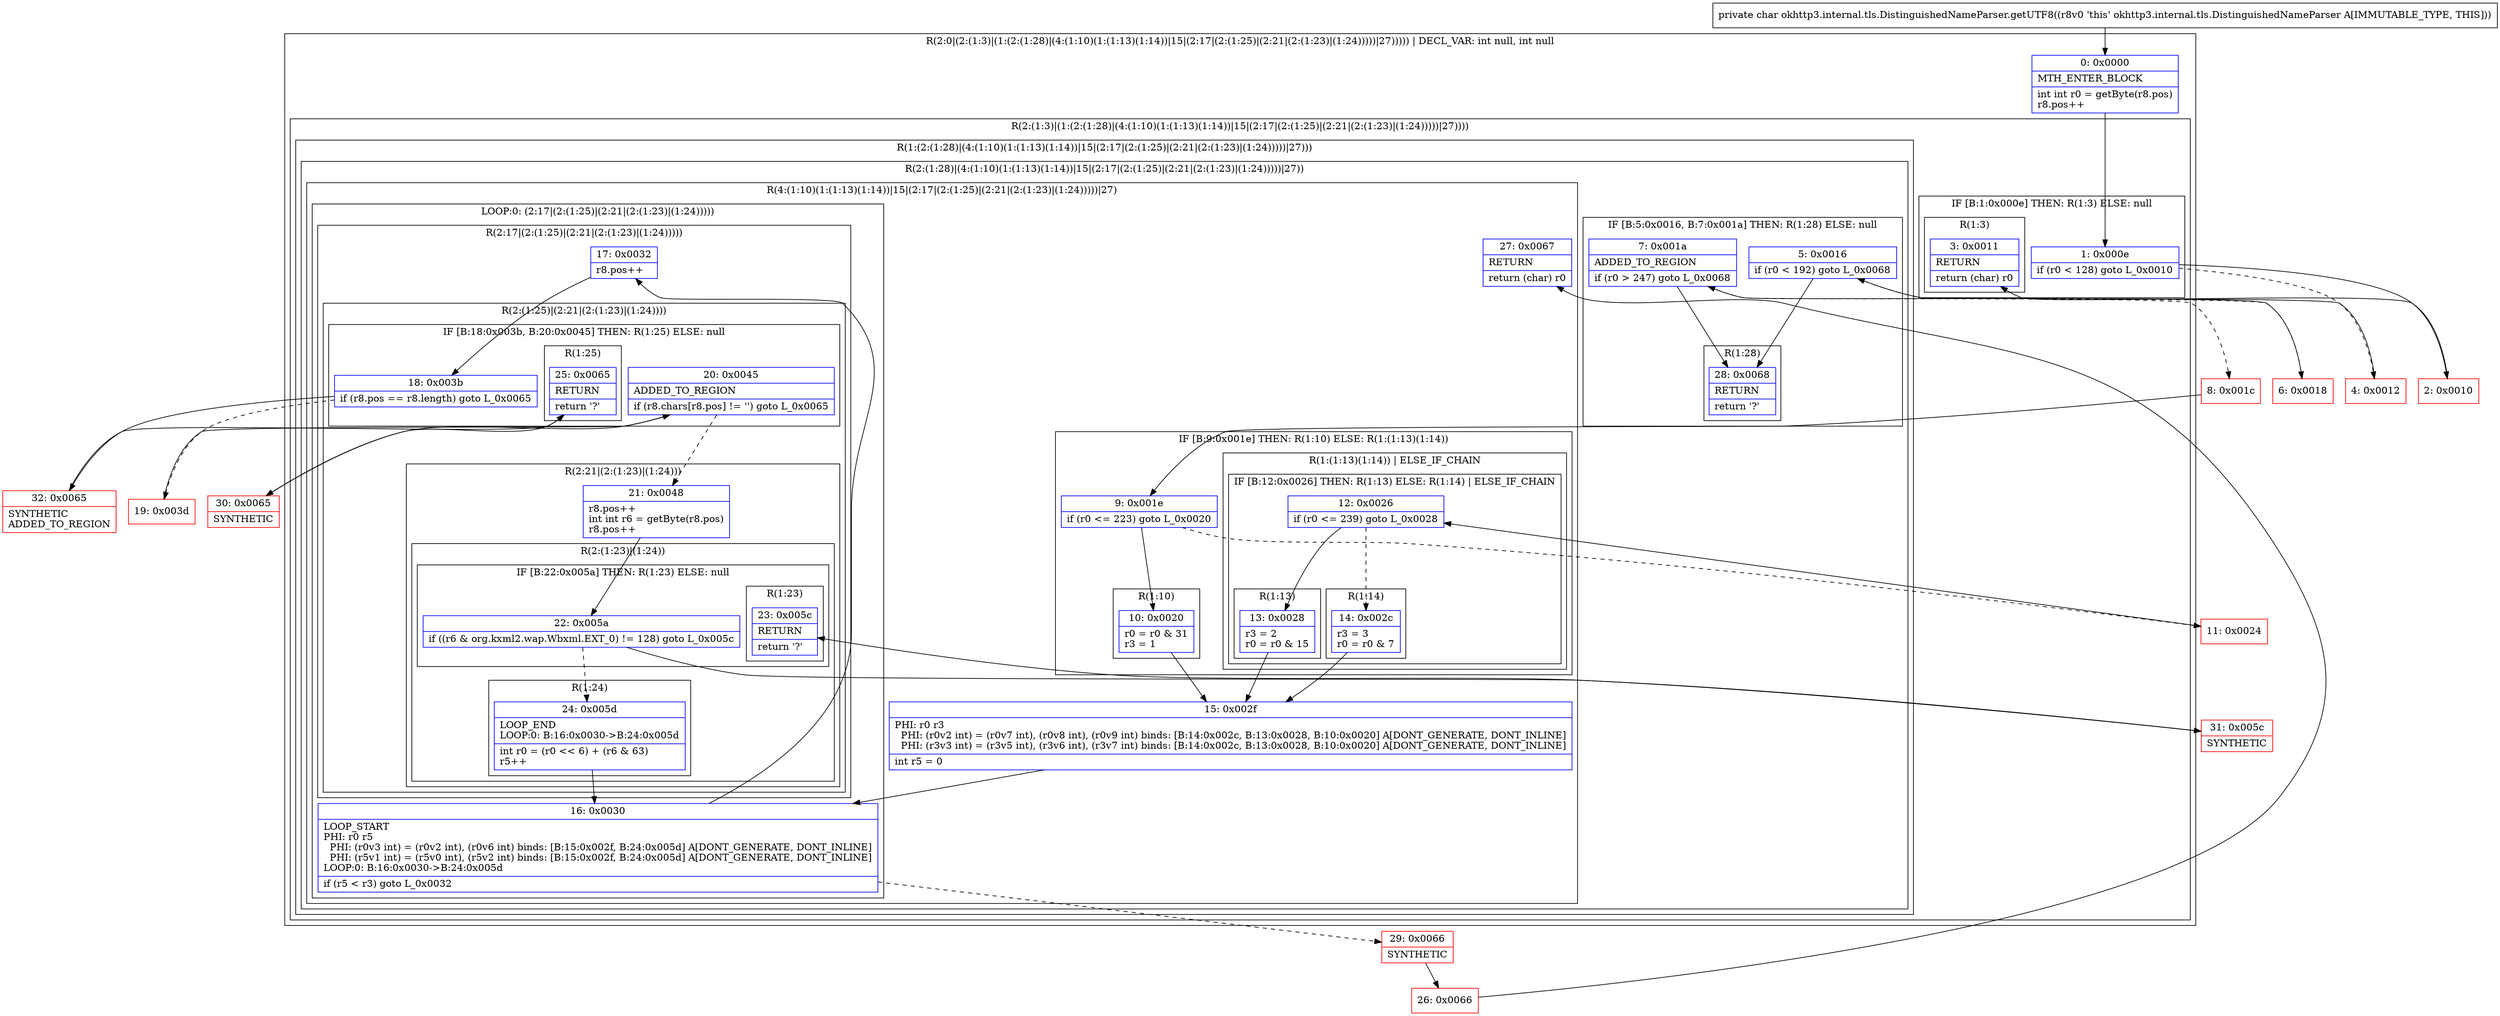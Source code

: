 digraph "CFG forokhttp3.internal.tls.DistinguishedNameParser.getUTF8()C" {
subgraph cluster_Region_1155438980 {
label = "R(2:0|(2:(1:3)|(1:(2:(1:28)|(4:(1:10)(1:(1:13)(1:14))|15|(2:17|(2:(1:25)|(2:21|(2:(1:23)|(1:24)))))|27))))) | DECL_VAR: int null, int null\l";
node [shape=record,color=blue];
Node_0 [shape=record,label="{0\:\ 0x0000|MTH_ENTER_BLOCK\l|int int r0 = getByte(r8.pos)\lr8.pos++\l}"];
subgraph cluster_Region_1991060682 {
label = "R(2:(1:3)|(1:(2:(1:28)|(4:(1:10)(1:(1:13)(1:14))|15|(2:17|(2:(1:25)|(2:21|(2:(1:23)|(1:24)))))|27))))";
node [shape=record,color=blue];
subgraph cluster_IfRegion_9804607 {
label = "IF [B:1:0x000e] THEN: R(1:3) ELSE: null";
node [shape=record,color=blue];
Node_1 [shape=record,label="{1\:\ 0x000e|if (r0 \< 128) goto L_0x0010\l}"];
subgraph cluster_Region_95112537 {
label = "R(1:3)";
node [shape=record,color=blue];
Node_3 [shape=record,label="{3\:\ 0x0011|RETURN\l|return (char) r0\l}"];
}
}
subgraph cluster_Region_286814852 {
label = "R(1:(2:(1:28)|(4:(1:10)(1:(1:13)(1:14))|15|(2:17|(2:(1:25)|(2:21|(2:(1:23)|(1:24)))))|27)))";
node [shape=record,color=blue];
subgraph cluster_Region_179243182 {
label = "R(2:(1:28)|(4:(1:10)(1:(1:13)(1:14))|15|(2:17|(2:(1:25)|(2:21|(2:(1:23)|(1:24)))))|27))";
node [shape=record,color=blue];
subgraph cluster_IfRegion_1343830 {
label = "IF [B:5:0x0016, B:7:0x001a] THEN: R(1:28) ELSE: null";
node [shape=record,color=blue];
Node_5 [shape=record,label="{5\:\ 0x0016|if (r0 \< 192) goto L_0x0068\l}"];
Node_7 [shape=record,label="{7\:\ 0x001a|ADDED_TO_REGION\l|if (r0 \> 247) goto L_0x0068\l}"];
subgraph cluster_Region_1401505077 {
label = "R(1:28)";
node [shape=record,color=blue];
Node_28 [shape=record,label="{28\:\ 0x0068|RETURN\l|return '?'\l}"];
}
}
subgraph cluster_Region_1260334643 {
label = "R(4:(1:10)(1:(1:13)(1:14))|15|(2:17|(2:(1:25)|(2:21|(2:(1:23)|(1:24)))))|27)";
node [shape=record,color=blue];
subgraph cluster_IfRegion_817248873 {
label = "IF [B:9:0x001e] THEN: R(1:10) ELSE: R(1:(1:13)(1:14))";
node [shape=record,color=blue];
Node_9 [shape=record,label="{9\:\ 0x001e|if (r0 \<= 223) goto L_0x0020\l}"];
subgraph cluster_Region_483791651 {
label = "R(1:10)";
node [shape=record,color=blue];
Node_10 [shape=record,label="{10\:\ 0x0020|r0 = r0 & 31\lr3 = 1\l}"];
}
subgraph cluster_Region_1281226994 {
label = "R(1:(1:13)(1:14)) | ELSE_IF_CHAIN\l";
node [shape=record,color=blue];
subgraph cluster_IfRegion_1137202277 {
label = "IF [B:12:0x0026] THEN: R(1:13) ELSE: R(1:14) | ELSE_IF_CHAIN\l";
node [shape=record,color=blue];
Node_12 [shape=record,label="{12\:\ 0x0026|if (r0 \<= 239) goto L_0x0028\l}"];
subgraph cluster_Region_1743938427 {
label = "R(1:13)";
node [shape=record,color=blue];
Node_13 [shape=record,label="{13\:\ 0x0028|r3 = 2\lr0 = r0 & 15\l}"];
}
subgraph cluster_Region_1712744606 {
label = "R(1:14)";
node [shape=record,color=blue];
Node_14 [shape=record,label="{14\:\ 0x002c|r3 = 3\lr0 = r0 & 7\l}"];
}
}
}
}
Node_15 [shape=record,label="{15\:\ 0x002f|PHI: r0 r3 \l  PHI: (r0v2 int) = (r0v7 int), (r0v8 int), (r0v9 int) binds: [B:14:0x002c, B:13:0x0028, B:10:0x0020] A[DONT_GENERATE, DONT_INLINE]\l  PHI: (r3v3 int) = (r3v5 int), (r3v6 int), (r3v7 int) binds: [B:14:0x002c, B:13:0x0028, B:10:0x0020] A[DONT_GENERATE, DONT_INLINE]\l|int r5 = 0\l}"];
subgraph cluster_LoopRegion_1065514384 {
label = "LOOP:0: (2:17|(2:(1:25)|(2:21|(2:(1:23)|(1:24)))))";
node [shape=record,color=blue];
Node_16 [shape=record,label="{16\:\ 0x0030|LOOP_START\lPHI: r0 r5 \l  PHI: (r0v3 int) = (r0v2 int), (r0v6 int) binds: [B:15:0x002f, B:24:0x005d] A[DONT_GENERATE, DONT_INLINE]\l  PHI: (r5v1 int) = (r5v0 int), (r5v2 int) binds: [B:15:0x002f, B:24:0x005d] A[DONT_GENERATE, DONT_INLINE]\lLOOP:0: B:16:0x0030\-\>B:24:0x005d\l|if (r5 \< r3) goto L_0x0032\l}"];
subgraph cluster_Region_503525295 {
label = "R(2:17|(2:(1:25)|(2:21|(2:(1:23)|(1:24)))))";
node [shape=record,color=blue];
Node_17 [shape=record,label="{17\:\ 0x0032|r8.pos++\l}"];
subgraph cluster_Region_1822142137 {
label = "R(2:(1:25)|(2:21|(2:(1:23)|(1:24))))";
node [shape=record,color=blue];
subgraph cluster_IfRegion_1965227762 {
label = "IF [B:18:0x003b, B:20:0x0045] THEN: R(1:25) ELSE: null";
node [shape=record,color=blue];
Node_18 [shape=record,label="{18\:\ 0x003b|if (r8.pos == r8.length) goto L_0x0065\l}"];
Node_20 [shape=record,label="{20\:\ 0x0045|ADDED_TO_REGION\l|if (r8.chars[r8.pos] != '') goto L_0x0065\l}"];
subgraph cluster_Region_1444614860 {
label = "R(1:25)";
node [shape=record,color=blue];
Node_25 [shape=record,label="{25\:\ 0x0065|RETURN\l|return '?'\l}"];
}
}
subgraph cluster_Region_1778759782 {
label = "R(2:21|(2:(1:23)|(1:24)))";
node [shape=record,color=blue];
Node_21 [shape=record,label="{21\:\ 0x0048|r8.pos++\lint int r6 = getByte(r8.pos)\lr8.pos++\l}"];
subgraph cluster_Region_1373778423 {
label = "R(2:(1:23)|(1:24))";
node [shape=record,color=blue];
subgraph cluster_IfRegion_160486354 {
label = "IF [B:22:0x005a] THEN: R(1:23) ELSE: null";
node [shape=record,color=blue];
Node_22 [shape=record,label="{22\:\ 0x005a|if ((r6 & org.kxml2.wap.Wbxml.EXT_0) != 128) goto L_0x005c\l}"];
subgraph cluster_Region_1614652180 {
label = "R(1:23)";
node [shape=record,color=blue];
Node_23 [shape=record,label="{23\:\ 0x005c|RETURN\l|return '?'\l}"];
}
}
subgraph cluster_Region_1257578612 {
label = "R(1:24)";
node [shape=record,color=blue];
Node_24 [shape=record,label="{24\:\ 0x005d|LOOP_END\lLOOP:0: B:16:0x0030\-\>B:24:0x005d\l|int r0 = (r0 \<\< 6) + (r6 & 63)\lr5++\l}"];
}
}
}
}
}
}
Node_27 [shape=record,label="{27\:\ 0x0067|RETURN\l|return (char) r0\l}"];
}
}
}
}
}
Node_2 [shape=record,color=red,label="{2\:\ 0x0010}"];
Node_4 [shape=record,color=red,label="{4\:\ 0x0012}"];
Node_6 [shape=record,color=red,label="{6\:\ 0x0018}"];
Node_8 [shape=record,color=red,label="{8\:\ 0x001c}"];
Node_11 [shape=record,color=red,label="{11\:\ 0x0024}"];
Node_19 [shape=record,color=red,label="{19\:\ 0x003d}"];
Node_26 [shape=record,color=red,label="{26\:\ 0x0066}"];
Node_29 [shape=record,color=red,label="{29\:\ 0x0066|SYNTHETIC\l}"];
Node_30 [shape=record,color=red,label="{30\:\ 0x0065|SYNTHETIC\l}"];
Node_31 [shape=record,color=red,label="{31\:\ 0x005c|SYNTHETIC\l}"];
Node_32 [shape=record,color=red,label="{32\:\ 0x0065|SYNTHETIC\lADDED_TO_REGION\l}"];
MethodNode[shape=record,label="{private char okhttp3.internal.tls.DistinguishedNameParser.getUTF8((r8v0 'this' okhttp3.internal.tls.DistinguishedNameParser A[IMMUTABLE_TYPE, THIS])) }"];
MethodNode -> Node_0;
Node_0 -> Node_1;
Node_1 -> Node_2;
Node_1 -> Node_4[style=dashed];
Node_5 -> Node_6[style=dashed];
Node_5 -> Node_28;
Node_7 -> Node_8[style=dashed];
Node_7 -> Node_28;
Node_9 -> Node_10;
Node_9 -> Node_11[style=dashed];
Node_10 -> Node_15;
Node_12 -> Node_13;
Node_12 -> Node_14[style=dashed];
Node_13 -> Node_15;
Node_14 -> Node_15;
Node_15 -> Node_16;
Node_16 -> Node_17;
Node_16 -> Node_29[style=dashed];
Node_17 -> Node_18;
Node_18 -> Node_19[style=dashed];
Node_18 -> Node_32;
Node_20 -> Node_21[style=dashed];
Node_20 -> Node_30;
Node_21 -> Node_22;
Node_22 -> Node_24[style=dashed];
Node_22 -> Node_31;
Node_24 -> Node_16;
Node_2 -> Node_3;
Node_4 -> Node_5;
Node_6 -> Node_7;
Node_8 -> Node_9;
Node_11 -> Node_12;
Node_19 -> Node_20;
Node_26 -> Node_27;
Node_29 -> Node_26;
Node_30 -> Node_25;
Node_31 -> Node_23;
Node_32 -> Node_25;
}

